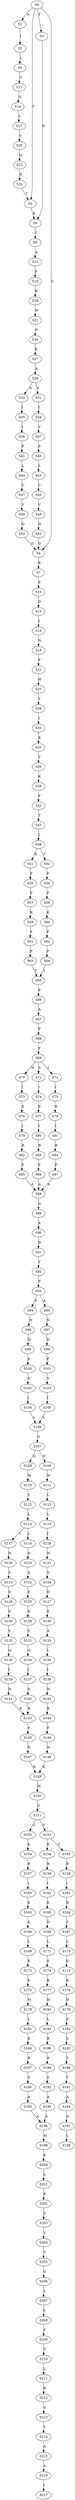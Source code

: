 strict digraph  {
	S0 -> S1 [ label = A ];
	S0 -> S2 [ label = T ];
	S0 -> S3 [ label = T ];
	S0 -> S4 [ label = G ];
	S1 -> S5 [ label = I ];
	S2 -> S6 [ label = K ];
	S3 -> S6 [ label = K ];
	S4 -> S7 [ label = K ];
	S5 -> S8 [ label = L ];
	S6 -> S9 [ label = T ];
	S7 -> S10 [ label = E ];
	S8 -> S11 [ label = S ];
	S9 -> S12 [ label = A ];
	S10 -> S13 [ label = D ];
	S11 -> S14 [ label = Q ];
	S12 -> S15 [ label = P ];
	S13 -> S16 [ label = I ];
	S14 -> S17 [ label = I ];
	S15 -> S18 [ label = K ];
	S16 -> S19 [ label = N ];
	S17 -> S20 [ label = V ];
	S18 -> S21 [ label = W ];
	S19 -> S22 [ label = P ];
	S20 -> S23 [ label = Q ];
	S21 -> S24 [ label = N ];
	S22 -> S25 [ label = H ];
	S23 -> S26 [ label = D ];
	S24 -> S27 [ label = E ];
	S25 -> S28 [ label = Y ];
	S26 -> S2 [ label = T ];
	S27 -> S29 [ label = A ];
	S28 -> S30 [ label = I ];
	S29 -> S31 [ label = S ];
	S29 -> S32 [ label = N ];
	S30 -> S33 [ label = K ];
	S31 -> S34 [ label = I ];
	S32 -> S35 [ label = I ];
	S33 -> S36 [ label = T ];
	S34 -> S37 [ label = V ];
	S35 -> S38 [ label = I ];
	S36 -> S39 [ label = K ];
	S37 -> S40 [ label = P ];
	S38 -> S41 [ label = P ];
	S39 -> S42 [ label = F ];
	S40 -> S43 [ label = L ];
	S41 -> S44 [ label = L ];
	S42 -> S45 [ label = T ];
	S43 -> S46 [ label = C ];
	S44 -> S47 [ label = C ];
	S45 -> S48 [ label = I ];
	S46 -> S49 [ label = V ];
	S47 -> S50 [ label = V ];
	S48 -> S51 [ label = K ];
	S48 -> S52 [ label = T ];
	S49 -> S53 [ label = Q ];
	S50 -> S54 [ label = Q ];
	S51 -> S55 [ label = P ];
	S52 -> S56 [ label = P ];
	S53 -> S4 [ label = G ];
	S54 -> S4 [ label = G ];
	S55 -> S57 [ label = P ];
	S56 -> S58 [ label = P ];
	S57 -> S59 [ label = K ];
	S58 -> S60 [ label = K ];
	S59 -> S61 [ label = F ];
	S60 -> S62 [ label = F ];
	S61 -> S63 [ label = P ];
	S62 -> S64 [ label = P ];
	S63 -> S65 [ label = Y ];
	S64 -> S65 [ label = Y ];
	S65 -> S66 [ label = E ];
	S66 -> S67 [ label = A ];
	S67 -> S68 [ label = P ];
	S68 -> S69 [ label = F ];
	S69 -> S70 [ label = N ];
	S69 -> S71 [ label = S ];
	S69 -> S72 [ label = I ];
	S70 -> S73 [ label = I ];
	S71 -> S74 [ label = I ];
	S72 -> S75 [ label = I ];
	S73 -> S76 [ label = E ];
	S74 -> S77 [ label = E ];
	S75 -> S78 [ label = E ];
	S76 -> S79 [ label = I ];
	S77 -> S80 [ label = I ];
	S78 -> S81 [ label = I ];
	S79 -> S82 [ label = R ];
	S80 -> S83 [ label = R ];
	S81 -> S84 [ label = R ];
	S82 -> S85 [ label = F ];
	S83 -> S86 [ label = F ];
	S84 -> S87 [ label = F ];
	S85 -> S88 [ label = A ];
	S86 -> S88 [ label = A ];
	S87 -> S88 [ label = A ];
	S88 -> S89 [ label = G ];
	S89 -> S90 [ label = K ];
	S90 -> S91 [ label = D ];
	S91 -> S92 [ label = Y ];
	S92 -> S93 [ label = P ];
	S93 -> S94 [ label = P ];
	S93 -> S95 [ label = A ];
	S94 -> S96 [ label = N ];
	S95 -> S97 [ label = N ];
	S96 -> S98 [ label = D ];
	S97 -> S99 [ label = D ];
	S98 -> S100 [ label = P ];
	S99 -> S101 [ label = P ];
	S100 -> S102 [ label = V ];
	S101 -> S103 [ label = V ];
	S102 -> S104 [ label = I ];
	S103 -> S105 [ label = I ];
	S104 -> S106 [ label = L ];
	S105 -> S106 [ label = L ];
	S106 -> S107 [ label = G ];
	S107 -> S108 [ label = Q ];
	S107 -> S109 [ label = H ];
	S108 -> S110 [ label = W ];
	S109 -> S111 [ label = W ];
	S110 -> S112 [ label = T ];
	S111 -> S113 [ label = L ];
	S112 -> S114 [ label = L ];
	S113 -> S115 [ label = L ];
	S114 -> S116 [ label = L ];
	S114 -> S117 [ label = I ];
	S115 -> S118 [ label = I ];
	S116 -> S119 [ label = N ];
	S117 -> S120 [ label = N ];
	S118 -> S121 [ label = N ];
	S119 -> S122 [ label = A ];
	S120 -> S123 [ label = S ];
	S121 -> S124 [ label = S ];
	S122 -> S125 [ label = E ];
	S123 -> S126 [ label = D ];
	S124 -> S127 [ label = D ];
	S125 -> S128 [ label = D ];
	S126 -> S129 [ label = D ];
	S127 -> S130 [ label = E ];
	S128 -> S131 [ label = V ];
	S129 -> S132 [ label = V ];
	S130 -> S133 [ label = A ];
	S131 -> S134 [ label = Q ];
	S132 -> S135 [ label = Q ];
	S133 -> S136 [ label = L ];
	S134 -> S137 [ label = I ];
	S135 -> S138 [ label = I ];
	S136 -> S139 [ label = I ];
	S137 -> S140 [ label = N ];
	S138 -> S141 [ label = N ];
	S139 -> S142 [ label = N ];
	S140 -> S143 [ label = R ];
	S141 -> S143 [ label = R ];
	S142 -> S144 [ label = R ];
	S143 -> S145 [ label = F ];
	S144 -> S146 [ label = F ];
	S145 -> S147 [ label = N ];
	S146 -> S148 [ label = N ];
	S147 -> S149 [ label = K ];
	S148 -> S149 [ label = K ];
	S149 -> S150 [ label = M ];
	S150 -> S151 [ label = G ];
	S151 -> S152 [ label = C ];
	S151 -> S153 [ label = S ];
	S152 -> S154 [ label = K ];
	S153 -> S155 [ label = T ];
	S153 -> S156 [ label = K ];
	S154 -> S157 [ label = R ];
	S155 -> S158 [ label = R ];
	S156 -> S159 [ label = R ];
	S157 -> S160 [ label = I ];
	S158 -> S161 [ label = I ];
	S159 -> S162 [ label = I ];
	S160 -> S163 [ label = E ];
	S161 -> S164 [ label = D ];
	S162 -> S165 [ label = E ];
	S163 -> S166 [ label = E ];
	S164 -> S167 [ label = T ];
	S165 -> S168 [ label = D ];
	S166 -> S169 [ label = L ];
	S167 -> S170 [ label = L ];
	S168 -> S171 [ label = L ];
	S169 -> S172 [ label = E ];
	S170 -> S173 [ label = E ];
	S171 -> S174 [ label = E ];
	S172 -> S175 [ label = K ];
	S173 -> S176 [ label = K ];
	S174 -> S177 [ label = K ];
	S175 -> S178 [ label = M ];
	S176 -> S179 [ label = H ];
	S177 -> S180 [ label = H ];
	S178 -> S181 [ label = L ];
	S179 -> S182 [ label = F ];
	S180 -> S183 [ label = L ];
	S181 -> S184 [ label = R ];
	S182 -> S185 [ label = S ];
	S183 -> S186 [ label = R ];
	S184 -> S187 [ label = R ];
	S185 -> S188 [ label = T ];
	S186 -> S189 [ label = R ];
	S187 -> S190 [ label = S ];
	S188 -> S191 [ label = T ];
	S189 -> S192 [ label = S ];
	S190 -> S193 [ label = A ];
	S191 -> S194 [ label = A ];
	S192 -> S195 [ label = A ];
	S193 -> S196 [ label = A ];
	S194 -> S197 [ label = A ];
	S195 -> S196 [ label = A ];
	S196 -> S198 [ label = M ];
	S197 -> S199 [ label = L ];
	S198 -> S200 [ label = K ];
	S200 -> S201 [ label = S ];
	S201 -> S202 [ label = R ];
	S202 -> S203 [ label = S ];
	S203 -> S204 [ label = V ];
	S204 -> S205 [ label = V ];
	S205 -> S206 [ label = G ];
	S206 -> S207 [ label = L ];
	S207 -> S208 [ label = S ];
	S208 -> S209 [ label = F ];
	S209 -> S210 [ label = T ];
	S210 -> S211 [ label = L ];
	S211 -> S212 [ label = R ];
	S212 -> S213 [ label = S ];
	S213 -> S214 [ label = V ];
	S214 -> S215 [ label = A ];
	S215 -> S216 [ label = A ];
	S216 -> S217 [ label = I ];
}
